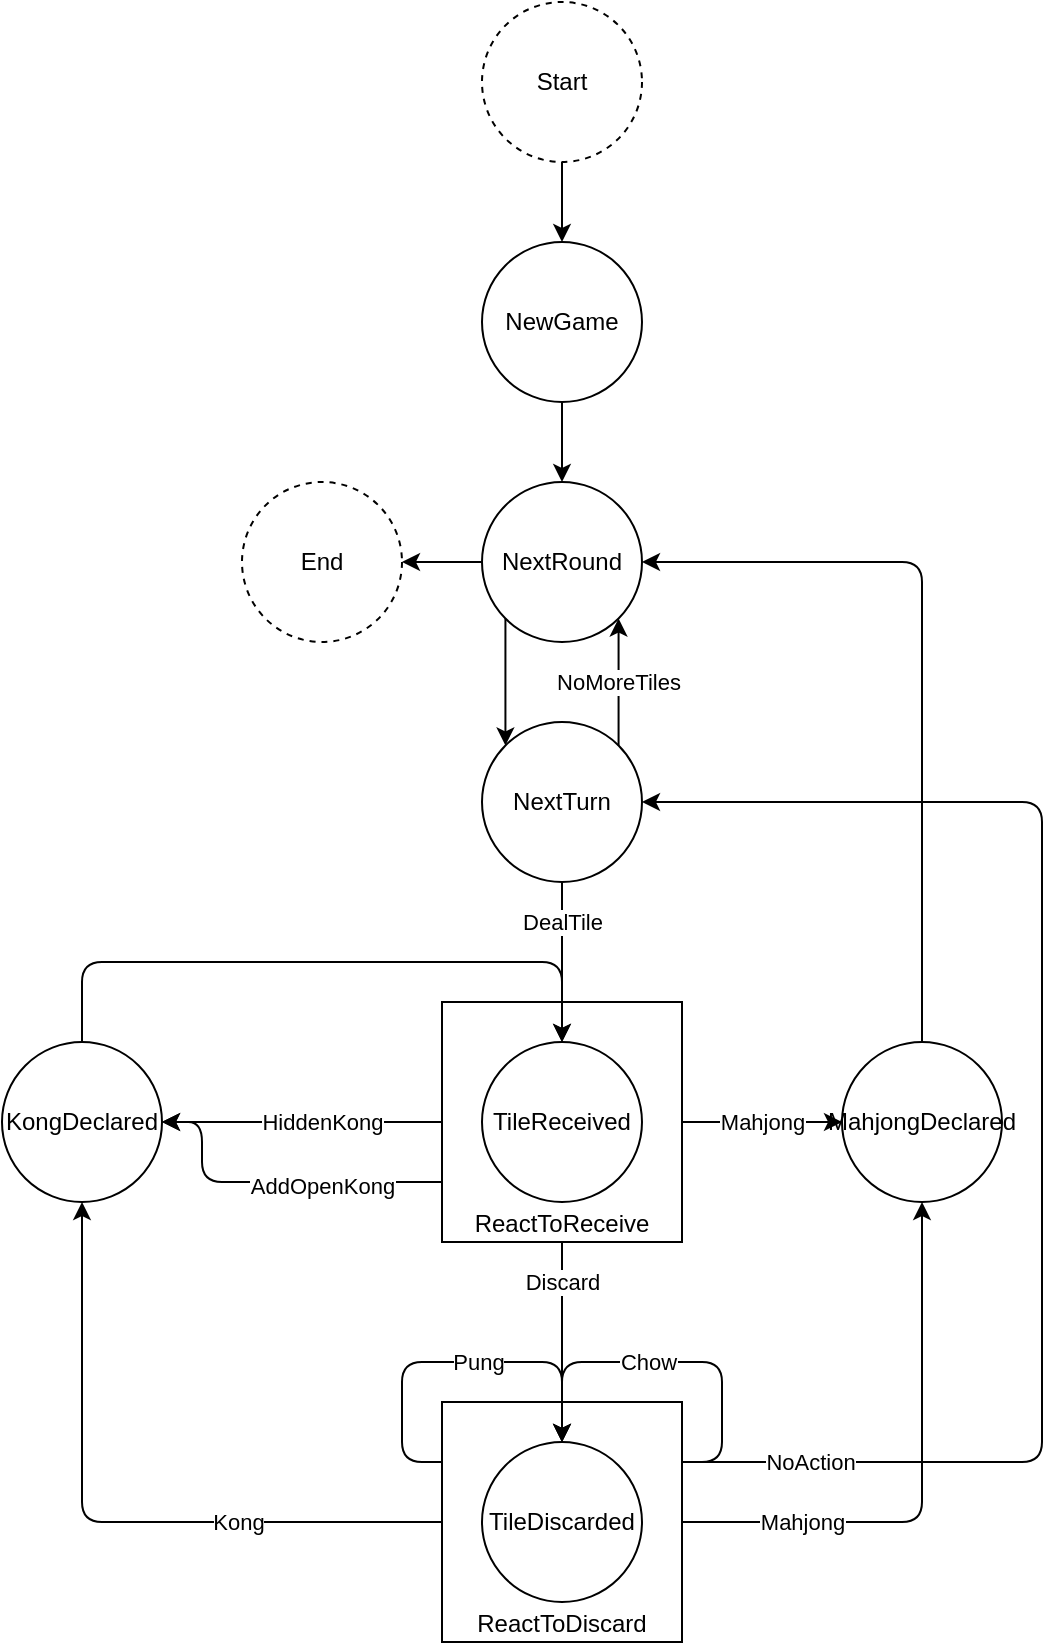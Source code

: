 <mxfile version="13.1.2"><diagram id="i6I4s_BqKnBAZmm7Xo1j" name="Page-1"><mxGraphModel dx="1182" dy="723" grid="1" gridSize="10" guides="1" tooltips="1" connect="1" arrows="1" fold="1" page="1" pageScale="1" pageWidth="827" pageHeight="1169" math="0" shadow="0"><root><mxCell id="0"/><mxCell id="1" parent="0"/><mxCell id="b4X68W81WEi1HwUn3pU6-23" value="ReactToDiscard" style="rounded=0;whiteSpace=wrap;html=1;verticalAlign=bottom;" vertex="1" parent="1"><mxGeometry x="340" y="740" width="120" height="120" as="geometry"/></mxCell><mxCell id="b4X68W81WEi1HwUn3pU6-20" value="ReactToReceive" style="rounded=0;whiteSpace=wrap;html=1;verticalAlign=bottom;" vertex="1" parent="1"><mxGeometry x="340" y="540" width="120" height="120" as="geometry"/></mxCell><mxCell id="b4X68W81WEi1HwUn3pU6-3" value="Start" style="ellipse;whiteSpace=wrap;html=1;aspect=fixed;dashed=1;" vertex="1" parent="1"><mxGeometry x="360" y="40" width="80" height="80" as="geometry"/></mxCell><mxCell id="b4X68W81WEi1HwUn3pU6-4" value="NewGame" style="ellipse;whiteSpace=wrap;html=1;aspect=fixed;" vertex="1" parent="1"><mxGeometry x="360" y="160" width="80" height="80" as="geometry"/></mxCell><mxCell id="b4X68W81WEi1HwUn3pU6-5" value="NextRound" style="ellipse;whiteSpace=wrap;html=1;aspect=fixed;" vertex="1" parent="1"><mxGeometry x="360" y="280" width="80" height="80" as="geometry"/></mxCell><mxCell id="b4X68W81WEi1HwUn3pU6-6" value="NextTurn" style="ellipse;whiteSpace=wrap;html=1;aspect=fixed;" vertex="1" parent="1"><mxGeometry x="360" y="400" width="80" height="80" as="geometry"/></mxCell><mxCell id="b4X68W81WEi1HwUn3pU6-7" value="TileReceived" style="ellipse;whiteSpace=wrap;html=1;aspect=fixed;" vertex="1" parent="1"><mxGeometry x="360" y="560" width="80" height="80" as="geometry"/></mxCell><mxCell id="b4X68W81WEi1HwUn3pU6-8" value="TileDiscarded" style="ellipse;whiteSpace=wrap;html=1;aspect=fixed;" vertex="1" parent="1"><mxGeometry x="360" y="760" width="80" height="80" as="geometry"/></mxCell><mxCell id="b4X68W81WEi1HwUn3pU6-10" value="KongDeclared" style="ellipse;whiteSpace=wrap;html=1;aspect=fixed;" vertex="1" parent="1"><mxGeometry x="120" y="560" width="80" height="80" as="geometry"/></mxCell><mxCell id="b4X68W81WEi1HwUn3pU6-11" value="MahjongDeclared" style="ellipse;whiteSpace=wrap;html=1;aspect=fixed;verticalAlign=middle;" vertex="1" parent="1"><mxGeometry x="540" y="560" width="80" height="80" as="geometry"/></mxCell><mxCell id="b4X68W81WEi1HwUn3pU6-12" value="End" style="ellipse;whiteSpace=wrap;html=1;aspect=fixed;dashed=1;" vertex="1" parent="1"><mxGeometry x="240" y="280" width="80" height="80" as="geometry"/></mxCell><mxCell id="b4X68W81WEi1HwUn3pU6-13" value="" style="endArrow=classic;html=1;exitX=0.5;exitY=1;exitDx=0;exitDy=0;" edge="1" parent="1" source="b4X68W81WEi1HwUn3pU6-3"><mxGeometry width="50" height="50" relative="1" as="geometry"><mxPoint x="390" y="420" as="sourcePoint"/><mxPoint x="400" y="160" as="targetPoint"/></mxGeometry></mxCell><mxCell id="b4X68W81WEi1HwUn3pU6-14" value="" style="endArrow=classic;html=1;exitX=0.5;exitY=1;exitDx=0;exitDy=0;entryX=0.5;entryY=0;entryDx=0;entryDy=0;" edge="1" parent="1" source="b4X68W81WEi1HwUn3pU6-4" target="b4X68W81WEi1HwUn3pU6-5"><mxGeometry width="50" height="50" relative="1" as="geometry"><mxPoint x="410" y="130" as="sourcePoint"/><mxPoint x="410" y="170" as="targetPoint"/></mxGeometry></mxCell><mxCell id="b4X68W81WEi1HwUn3pU6-15" value="" style="endArrow=classic;html=1;exitX=0;exitY=1;exitDx=0;exitDy=0;entryX=0;entryY=0;entryDx=0;entryDy=0;" edge="1" parent="1" source="b4X68W81WEi1HwUn3pU6-5" target="b4X68W81WEi1HwUn3pU6-6"><mxGeometry width="50" height="50" relative="1" as="geometry"><mxPoint x="420" y="140" as="sourcePoint"/><mxPoint x="372" y="410" as="targetPoint"/></mxGeometry></mxCell><mxCell id="b4X68W81WEi1HwUn3pU6-16" value="NoMoreTiles" style="endArrow=classic;html=1;exitX=1;exitY=0;exitDx=0;exitDy=0;entryX=1;entryY=1;entryDx=0;entryDy=0;" edge="1" parent="1" source="b4X68W81WEi1HwUn3pU6-6" target="b4X68W81WEi1HwUn3pU6-5"><mxGeometry width="50" height="50" relative="1" as="geometry"><mxPoint x="381.716" y="358.284" as="sourcePoint"/><mxPoint x="382" y="420" as="targetPoint"/><mxPoint as="offset"/></mxGeometry></mxCell><mxCell id="b4X68W81WEi1HwUn3pU6-17" value="" style="endArrow=classic;html=1;exitX=0;exitY=0.5;exitDx=0;exitDy=0;entryX=1;entryY=0.5;entryDx=0;entryDy=0;" edge="1" parent="1" source="b4X68W81WEi1HwUn3pU6-5" target="b4X68W81WEi1HwUn3pU6-12"><mxGeometry width="50" height="50" relative="1" as="geometry"><mxPoint x="391.716" y="368.284" as="sourcePoint"/><mxPoint x="392" y="430" as="targetPoint"/></mxGeometry></mxCell><mxCell id="b4X68W81WEi1HwUn3pU6-18" value="DealTile" style="endArrow=classic;html=1;exitX=0.5;exitY=1;exitDx=0;exitDy=0;entryX=0.5;entryY=0;entryDx=0;entryDy=0;" edge="1" parent="1" source="b4X68W81WEi1HwUn3pU6-6" target="b4X68W81WEi1HwUn3pU6-7"><mxGeometry x="-0.5" width="50" height="50" relative="1" as="geometry"><mxPoint x="401.716" y="378.284" as="sourcePoint"/><mxPoint x="402" y="440" as="targetPoint"/><mxPoint as="offset"/></mxGeometry></mxCell><mxCell id="b4X68W81WEi1HwUn3pU6-21" value="Discard" style="endArrow=classic;html=1;exitX=0.5;exitY=1;exitDx=0;exitDy=0;entryX=0.5;entryY=0;entryDx=0;entryDy=0;" edge="1" parent="1" source="b4X68W81WEi1HwUn3pU6-20" target="b4X68W81WEi1HwUn3pU6-8"><mxGeometry x="-0.6" width="50" height="50" relative="1" as="geometry"><mxPoint x="390" y="660" as="sourcePoint"/><mxPoint x="440" y="610" as="targetPoint"/><mxPoint as="offset"/></mxGeometry></mxCell><mxCell id="b4X68W81WEi1HwUn3pU6-24" value="Mahjong" style="endArrow=classic;html=1;exitX=1;exitY=0.5;exitDx=0;exitDy=0;entryX=0.5;entryY=1;entryDx=0;entryDy=0;" edge="1" parent="1" source="b4X68W81WEi1HwUn3pU6-23" target="b4X68W81WEi1HwUn3pU6-11"><mxGeometry x="-0.571" width="50" height="50" relative="1" as="geometry"><mxPoint x="390" y="660" as="sourcePoint"/><mxPoint x="440" y="610" as="targetPoint"/><Array as="points"><mxPoint x="580" y="800"/></Array><mxPoint as="offset"/></mxGeometry></mxCell><mxCell id="b4X68W81WEi1HwUn3pU6-25" value="Mahjong" style="endArrow=classic;html=1;entryX=0;entryY=0.5;entryDx=0;entryDy=0;exitX=1;exitY=0.5;exitDx=0;exitDy=0;" edge="1" parent="1" source="b4X68W81WEi1HwUn3pU6-20" target="b4X68W81WEi1HwUn3pU6-11"><mxGeometry width="50" height="50" relative="1" as="geometry"><mxPoint x="390" y="660" as="sourcePoint"/><mxPoint x="440" y="610" as="targetPoint"/><mxPoint as="offset"/></mxGeometry></mxCell><mxCell id="b4X68W81WEi1HwUn3pU6-26" value="HiddenKong" style="endArrow=classic;html=1;exitX=0;exitY=0.5;exitDx=0;exitDy=0;entryX=1;entryY=0.5;entryDx=0;entryDy=0;" edge="1" parent="1" source="b4X68W81WEi1HwUn3pU6-20" target="b4X68W81WEi1HwUn3pU6-10"><mxGeometry x="-0.143" width="50" height="50" relative="1" as="geometry"><mxPoint x="390" y="660" as="sourcePoint"/><mxPoint x="440" y="610" as="targetPoint"/><mxPoint as="offset"/></mxGeometry></mxCell><mxCell id="b4X68W81WEi1HwUn3pU6-27" value="" style="endArrow=classic;html=1;exitX=0;exitY=0.75;exitDx=0;exitDy=0;entryX=1;entryY=0.5;entryDx=0;entryDy=0;" edge="1" parent="1" source="b4X68W81WEi1HwUn3pU6-20" target="b4X68W81WEi1HwUn3pU6-10"><mxGeometry width="50" height="50" relative="1" as="geometry"><mxPoint x="350" y="610" as="sourcePoint"/><mxPoint x="280" y="600" as="targetPoint"/><Array as="points"><mxPoint x="220" y="630"/><mxPoint x="220" y="600"/></Array></mxGeometry></mxCell><mxCell id="b4X68W81WEi1HwUn3pU6-34" value="AddOpenKong" style="edgeLabel;html=1;align=center;verticalAlign=middle;resizable=0;points=[];" vertex="1" connectable="0" parent="b4X68W81WEi1HwUn3pU6-27"><mxGeometry x="-0.165" y="2" relative="1" as="geometry"><mxPoint x="11" as="offset"/></mxGeometry></mxCell><mxCell id="b4X68W81WEi1HwUn3pU6-28" value="" style="endArrow=classic;html=1;exitX=0.5;exitY=0;exitDx=0;exitDy=0;entryX=0.5;entryY=0;entryDx=0;entryDy=0;" edge="1" parent="1" source="b4X68W81WEi1HwUn3pU6-10" target="b4X68W81WEi1HwUn3pU6-7"><mxGeometry width="50" height="50" relative="1" as="geometry"><mxPoint x="360" y="620" as="sourcePoint"/><mxPoint x="300" y="620" as="targetPoint"/><Array as="points"><mxPoint x="160" y="520"/><mxPoint x="400" y="520"/></Array></mxGeometry></mxCell><mxCell id="b4X68W81WEi1HwUn3pU6-29" value="Kong" style="endArrow=classic;html=1;exitX=0;exitY=0.5;exitDx=0;exitDy=0;entryX=0.5;entryY=1;entryDx=0;entryDy=0;" edge="1" parent="1" source="b4X68W81WEi1HwUn3pU6-23" target="b4X68W81WEi1HwUn3pU6-10"><mxGeometry x="-0.4" width="50" height="50" relative="1" as="geometry"><mxPoint x="370" y="630" as="sourcePoint"/><mxPoint x="310" y="630" as="targetPoint"/><Array as="points"><mxPoint x="160" y="800"/></Array><mxPoint as="offset"/></mxGeometry></mxCell><mxCell id="b4X68W81WEi1HwUn3pU6-30" value="Pung" style="endArrow=classic;html=1;exitX=0;exitY=0.25;exitDx=0;exitDy=0;entryX=0.5;entryY=0;entryDx=0;entryDy=0;" edge="1" parent="1" source="b4X68W81WEi1HwUn3pU6-23" target="b4X68W81WEi1HwUn3pU6-8"><mxGeometry x="0.13" width="50" height="50" relative="1" as="geometry"><mxPoint x="380" y="640" as="sourcePoint"/><mxPoint x="320" y="640" as="targetPoint"/><Array as="points"><mxPoint x="320" y="770"/><mxPoint x="320" y="720"/><mxPoint x="400" y="720"/></Array><mxPoint as="offset"/></mxGeometry></mxCell><mxCell id="b4X68W81WEi1HwUn3pU6-31" value="Chow" style="endArrow=classic;html=1;exitX=1;exitY=0.25;exitDx=0;exitDy=0;entryX=0.5;entryY=0;entryDx=0;entryDy=0;" edge="1" parent="1" source="b4X68W81WEi1HwUn3pU6-23" target="b4X68W81WEi1HwUn3pU6-8"><mxGeometry x="0.13" width="50" height="50" relative="1" as="geometry"><mxPoint x="390" y="650" as="sourcePoint"/><mxPoint x="330" y="650" as="targetPoint"/><Array as="points"><mxPoint x="480" y="770"/><mxPoint x="480" y="720"/><mxPoint x="400" y="720"/></Array><mxPoint as="offset"/></mxGeometry></mxCell><mxCell id="b4X68W81WEi1HwUn3pU6-32" value="" style="endArrow=classic;html=1;exitX=0.5;exitY=0;exitDx=0;exitDy=0;entryX=1;entryY=0.5;entryDx=0;entryDy=0;" edge="1" parent="1" source="b4X68W81WEi1HwUn3pU6-11" target="b4X68W81WEi1HwUn3pU6-5"><mxGeometry width="50" height="50" relative="1" as="geometry"><mxPoint x="390" y="420" as="sourcePoint"/><mxPoint x="440" y="370" as="targetPoint"/><Array as="points"><mxPoint x="580" y="320"/></Array></mxGeometry></mxCell><mxCell id="b4X68W81WEi1HwUn3pU6-33" value="NoAction" style="endArrow=classic;html=1;entryX=1;entryY=0.5;entryDx=0;entryDy=0;exitX=1;exitY=0.25;exitDx=0;exitDy=0;" edge="1" parent="1" source="b4X68W81WEi1HwUn3pU6-23" target="b4X68W81WEi1HwUn3pU6-6"><mxGeometry x="-0.821" width="50" height="50" relative="1" as="geometry"><mxPoint x="460" y="690" as="sourcePoint"/><mxPoint x="440" y="470" as="targetPoint"/><Array as="points"><mxPoint x="640" y="770"/><mxPoint x="640" y="440"/></Array><mxPoint as="offset"/></mxGeometry></mxCell></root></mxGraphModel></diagram></mxfile>